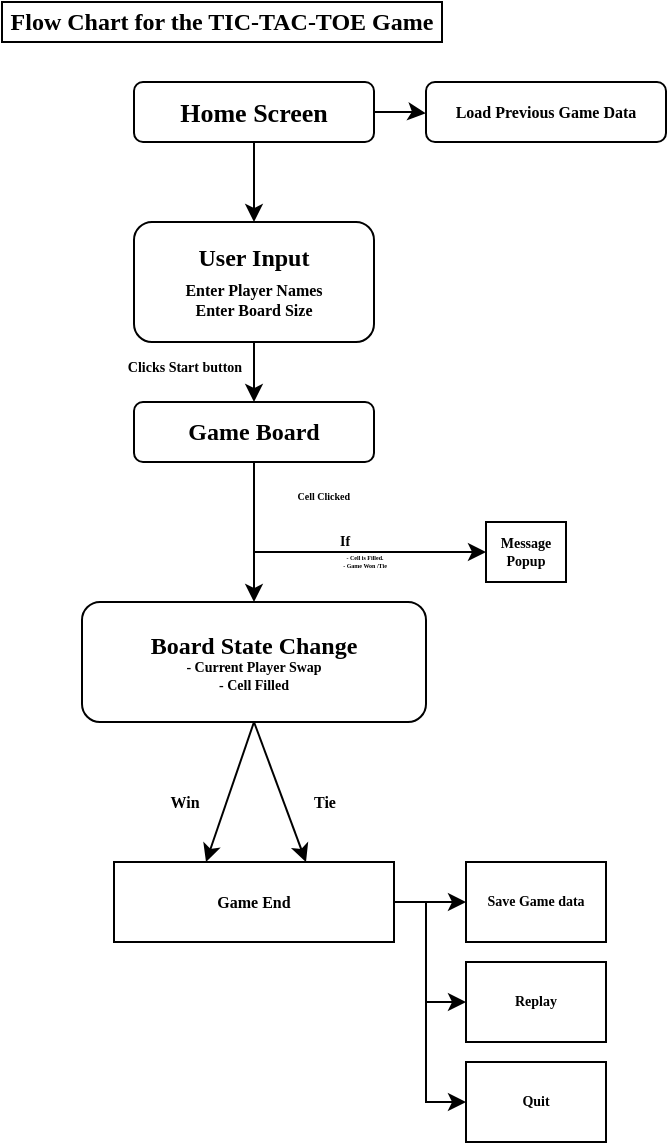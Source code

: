 <mxfile version="22.1.16" type="device">
  <diagram name="Page-1" id="hrp_5UvZl1f-MFLio78j">
    <mxGraphModel dx="287" dy="1295" grid="1" gridSize="10" guides="1" tooltips="1" connect="1" arrows="1" fold="1" page="1" pageScale="1" pageWidth="827" pageHeight="1169" math="0" shadow="0">
      <root>
        <mxCell id="0" />
        <mxCell id="1" parent="0" />
        <mxCell id="vpNG5Egz6Iyu_Kw6x0YY-3" style="edgeStyle=orthogonalEdgeStyle;rounded=0;orthogonalLoop=1;jettySize=auto;html=1;entryX=0.5;entryY=0;entryDx=0;entryDy=0;fontFamily=Times New Roman;fontStyle=1;align=center;labelBorderColor=none;" parent="1" source="vpNG5Egz6Iyu_Kw6x0YY-1" target="vpNG5Egz6Iyu_Kw6x0YY-2" edge="1">
          <mxGeometry relative="1" as="geometry" />
        </mxCell>
        <mxCell id="vpNG5Egz6Iyu_Kw6x0YY-1" value="User Input&lt;br&gt;&lt;div style=&quot;&quot;&gt;&lt;span style=&quot;font-size: 8px; background-color: initial;&quot;&gt;Enter Player Names&lt;/span&gt;&lt;/div&gt;&lt;font style=&quot;font-size: 8px;&quot;&gt;&lt;div style=&quot;&quot;&gt;&lt;span style=&quot;background-color: initial;&quot;&gt;Enter Board Size&lt;/span&gt;&lt;/div&gt;&lt;/font&gt;" style="rounded=1;whiteSpace=wrap;html=1;fontFamily=Times New Roman;fontStyle=1;align=center;labelBorderColor=none;" parent="1" vertex="1">
          <mxGeometry x="216" y="100" width="120" height="60" as="geometry" />
        </mxCell>
        <mxCell id="vpNG5Egz6Iyu_Kw6x0YY-9" style="edgeStyle=orthogonalEdgeStyle;rounded=0;orthogonalLoop=1;jettySize=auto;html=1;entryX=0.5;entryY=0;entryDx=0;entryDy=0;fontFamily=Times New Roman;fontStyle=1;align=center;labelBorderColor=none;" parent="1" source="vpNG5Egz6Iyu_Kw6x0YY-2" target="vpNG5Egz6Iyu_Kw6x0YY-5" edge="1">
          <mxGeometry relative="1" as="geometry" />
        </mxCell>
        <mxCell id="vpNG5Egz6Iyu_Kw6x0YY-2" value="Game Board" style="rounded=1;whiteSpace=wrap;html=1;fontFamily=Times New Roman;fontStyle=1;align=center;labelBorderColor=none;" parent="1" vertex="1">
          <mxGeometry x="216" y="190" width="120" height="30" as="geometry" />
        </mxCell>
        <mxCell id="vpNG5Egz6Iyu_Kw6x0YY-4" value="Clicks Start button" style="text;html=1;align=center;verticalAlign=middle;resizable=0;points=[];autosize=1;strokeColor=none;fillColor=none;fontSize=7;fontFamily=Times New Roman;fontStyle=1;labelBorderColor=none;" parent="1" vertex="1">
          <mxGeometry x="201" y="163" width="80" height="20" as="geometry" />
        </mxCell>
        <mxCell id="vpNG5Egz6Iyu_Kw6x0YY-5" value="Board State Change&lt;br&gt;&lt;div style=&quot;font-size: 7px;&quot;&gt;&lt;span style=&quot;background-color: initial;&quot;&gt;&lt;font style=&quot;font-size: 7px;&quot;&gt;- Current Player Swap&lt;/font&gt;&lt;/span&gt;&lt;/div&gt;&lt;div style=&quot;font-size: 7px;&quot;&gt;&lt;span style=&quot;background-color: initial;&quot;&gt;&lt;font style=&quot;font-size: 7px;&quot;&gt;- Cell Filled&lt;/font&gt;&lt;/span&gt;&lt;/div&gt;" style="rounded=1;whiteSpace=wrap;html=1;fontFamily=Times New Roman;fontStyle=1;align=center;labelBorderColor=none;" parent="1" vertex="1">
          <mxGeometry x="190" y="290" width="172" height="60" as="geometry" />
        </mxCell>
        <mxCell id="vpNG5Egz6Iyu_Kw6x0YY-10" value="&lt;font style=&quot;font-size: 5px;&quot;&gt;Cell Clicked&amp;nbsp;&lt;/font&gt;" style="text;html=1;align=center;verticalAlign=middle;resizable=0;points=[];autosize=1;strokeColor=none;fillColor=none;fontFamily=Times New Roman;fontStyle=1;labelBorderColor=none;" parent="1" vertex="1">
          <mxGeometry x="286" y="220" width="50" height="30" as="geometry" />
        </mxCell>
        <mxCell id="vpNG5Egz6Iyu_Kw6x0YY-12" value="Message Popup" style="rounded=0;whiteSpace=wrap;html=1;fontSize=7;fontFamily=Times New Roman;fontStyle=1;align=center;labelBorderColor=none;" parent="1" vertex="1">
          <mxGeometry x="392" y="250" width="40" height="30" as="geometry" />
        </mxCell>
        <mxCell id="vpNG5Egz6Iyu_Kw6x0YY-13" value="" style="endArrow=classic;html=1;rounded=0;fontFamily=Times New Roman;fontStyle=1;align=center;labelBorderColor=none;" parent="1" target="vpNG5Egz6Iyu_Kw6x0YY-12" edge="1">
          <mxGeometry width="50" height="50" relative="1" as="geometry">
            <mxPoint x="276" y="265" as="sourcePoint" />
            <mxPoint x="342" y="240" as="targetPoint" />
          </mxGeometry>
        </mxCell>
        <mxCell id="vpNG5Egz6Iyu_Kw6x0YY-15" value="If" style="text;html=1;align=center;verticalAlign=middle;resizable=0;points=[];autosize=1;strokeColor=none;fillColor=none;fontSize=7;fontFamily=Times New Roman;fontStyle=1;labelBorderColor=none;" parent="1" vertex="1">
          <mxGeometry x="306" y="250" width="30" height="20" as="geometry" />
        </mxCell>
        <mxCell id="vpNG5Egz6Iyu_Kw6x0YY-18" value="- Cell is Filled.&lt;br&gt;- Game Won /Tie" style="text;html=1;align=center;verticalAlign=top;resizable=0;points=[];autosize=1;strokeColor=none;fillColor=none;fontSize=3;fontFamily=Times New Roman;fontStyle=1;labelBorderColor=none;" parent="1" vertex="1">
          <mxGeometry x="306" y="260" width="50" height="20" as="geometry" />
        </mxCell>
        <mxCell id="njce3yzABHM6qHe3Wp5L-3" value="" style="endArrow=classic;html=1;rounded=0;exitX=0.5;exitY=1;exitDx=0;exitDy=0;fontFamily=Times New Roman;fontStyle=1;align=center;labelBorderColor=none;" parent="1" source="vpNG5Egz6Iyu_Kw6x0YY-5" edge="1">
          <mxGeometry width="50" height="50" relative="1" as="geometry">
            <mxPoint x="252" y="420" as="sourcePoint" />
            <mxPoint x="252" y="420" as="targetPoint" />
            <Array as="points" />
          </mxGeometry>
        </mxCell>
        <mxCell id="njce3yzABHM6qHe3Wp5L-4" value="" style="endArrow=classic;html=1;rounded=0;exitX=0.5;exitY=1;exitDx=0;exitDy=0;fontFamily=Times New Roman;fontStyle=1;align=center;labelBorderColor=none;" parent="1" source="vpNG5Egz6Iyu_Kw6x0YY-5" edge="1">
          <mxGeometry width="50" height="50" relative="1" as="geometry">
            <mxPoint x="286" y="360" as="sourcePoint" />
            <mxPoint x="302" y="420" as="targetPoint" />
          </mxGeometry>
        </mxCell>
        <mxCell id="njce3yzABHM6qHe3Wp5L-5" value="Win" style="text;html=1;align=center;verticalAlign=middle;resizable=0;points=[];autosize=1;strokeColor=none;fillColor=none;fontSize=8;fontFamily=Times New Roman;fontStyle=1;labelBorderColor=none;" parent="1" vertex="1">
          <mxGeometry x="221" y="380" width="40" height="20" as="geometry" />
        </mxCell>
        <mxCell id="njce3yzABHM6qHe3Wp5L-6" value="Tie" style="text;html=1;align=center;verticalAlign=middle;resizable=0;points=[];autosize=1;strokeColor=none;fillColor=none;fontSize=8;fontFamily=Times New Roman;fontStyle=1;labelBorderColor=none;" parent="1" vertex="1">
          <mxGeometry x="296" y="380" width="30" height="20" as="geometry" />
        </mxCell>
        <mxCell id="njce3yzABHM6qHe3Wp5L-8" style="edgeStyle=orthogonalEdgeStyle;rounded=0;orthogonalLoop=1;jettySize=auto;html=1;fontFamily=Times New Roman;fontStyle=1;align=center;labelBorderColor=none;" parent="1" source="njce3yzABHM6qHe3Wp5L-7" edge="1">
          <mxGeometry relative="1" as="geometry">
            <mxPoint x="382" y="440" as="targetPoint" />
          </mxGeometry>
        </mxCell>
        <mxCell id="njce3yzABHM6qHe3Wp5L-17" style="edgeStyle=orthogonalEdgeStyle;rounded=0;orthogonalLoop=1;jettySize=auto;html=1;entryX=0;entryY=0.5;entryDx=0;entryDy=0;fontFamily=Times New Roman;fontStyle=1;align=center;labelBorderColor=none;" parent="1" source="njce3yzABHM6qHe3Wp5L-7" target="njce3yzABHM6qHe3Wp5L-16" edge="1">
          <mxGeometry relative="1" as="geometry">
            <Array as="points">
              <mxPoint x="362" y="440" />
              <mxPoint x="362" y="490" />
            </Array>
          </mxGeometry>
        </mxCell>
        <mxCell id="njce3yzABHM6qHe3Wp5L-7" value="Game End" style="rounded=0;whiteSpace=wrap;html=1;fontSize=8;fontFamily=Times New Roman;fontStyle=1;align=center;labelBorderColor=none;" parent="1" vertex="1">
          <mxGeometry x="206" y="420" width="140" height="40" as="geometry" />
        </mxCell>
        <mxCell id="njce3yzABHM6qHe3Wp5L-9" value="Save Game data" style="rounded=0;whiteSpace=wrap;html=1;fontSize=7;fontFamily=Times New Roman;fontStyle=1;align=center;labelBorderColor=none;" parent="1" vertex="1">
          <mxGeometry x="382" y="420" width="70" height="40" as="geometry" />
        </mxCell>
        <mxCell id="njce3yzABHM6qHe3Wp5L-12" style="edgeStyle=orthogonalEdgeStyle;rounded=0;orthogonalLoop=1;jettySize=auto;html=1;entryX=0.5;entryY=0;entryDx=0;entryDy=0;fontFamily=Times New Roman;fontStyle=1;align=center;labelBorderColor=none;" parent="1" source="njce3yzABHM6qHe3Wp5L-11" target="vpNG5Egz6Iyu_Kw6x0YY-1" edge="1">
          <mxGeometry relative="1" as="geometry" />
        </mxCell>
        <mxCell id="njce3yzABHM6qHe3Wp5L-13" style="edgeStyle=orthogonalEdgeStyle;rounded=0;orthogonalLoop=1;jettySize=auto;html=1;entryX=-0.001;entryY=0.521;entryDx=0;entryDy=0;entryPerimeter=0;fontFamily=Times New Roman;fontStyle=1;align=center;labelBorderColor=none;" parent="1" source="njce3yzABHM6qHe3Wp5L-11" target="njce3yzABHM6qHe3Wp5L-14" edge="1">
          <mxGeometry relative="1" as="geometry">
            <mxPoint x="372" y="45" as="targetPoint" />
          </mxGeometry>
        </mxCell>
        <mxCell id="njce3yzABHM6qHe3Wp5L-11" value="&lt;font style=&quot;font-size: 13px;&quot;&gt;Home Screen&lt;/font&gt;" style="rounded=1;whiteSpace=wrap;html=1;fontFamily=Times New Roman;fontStyle=1;align=center;labelBorderColor=none;" parent="1" vertex="1">
          <mxGeometry x="216" y="30" width="120" height="30" as="geometry" />
        </mxCell>
        <mxCell id="njce3yzABHM6qHe3Wp5L-14" value="&lt;span&gt;Load Previous Game Data&lt;/span&gt;" style="rounded=1;whiteSpace=wrap;html=1;fontSize=8;fontFamily=Times New Roman;fontStyle=1;align=center;labelBorderColor=none;" parent="1" vertex="1">
          <mxGeometry x="362" y="30" width="120" height="30" as="geometry" />
        </mxCell>
        <mxCell id="njce3yzABHM6qHe3Wp5L-16" value="Replay" style="rounded=0;whiteSpace=wrap;html=1;fontSize=7;fontFamily=Times New Roman;fontStyle=1;align=center;labelBorderColor=none;" parent="1" vertex="1">
          <mxGeometry x="382" y="470" width="70" height="40" as="geometry" />
        </mxCell>
        <mxCell id="njce3yzABHM6qHe3Wp5L-18" value="Quit" style="rounded=0;whiteSpace=wrap;html=1;fontSize=7;fontFamily=Times New Roman;fontStyle=1;align=center;labelBorderColor=none;" parent="1" vertex="1">
          <mxGeometry x="382" y="520" width="70" height="40" as="geometry" />
        </mxCell>
        <mxCell id="njce3yzABHM6qHe3Wp5L-19" style="edgeStyle=orthogonalEdgeStyle;rounded=0;orthogonalLoop=1;jettySize=auto;html=1;entryX=0;entryY=0.5;entryDx=0;entryDy=0;fontFamily=Times New Roman;fontStyle=1;align=center;labelBorderColor=none;" parent="1" target="njce3yzABHM6qHe3Wp5L-18" edge="1">
          <mxGeometry relative="1" as="geometry">
            <mxPoint x="362" y="440" as="sourcePoint" />
            <mxPoint x="392" y="500" as="targetPoint" />
            <Array as="points">
              <mxPoint x="362" y="450" />
              <mxPoint x="362" y="540" />
            </Array>
          </mxGeometry>
        </mxCell>
        <mxCell id="xdyxsvlUVQJK1vRzxGZv-1" value="Flow Chart for the TIC-TAC-TOE Game" style="rounded=0;whiteSpace=wrap;html=1;fontFamily=Times New Roman;fontStyle=1;align=center;labelBorderColor=none;" vertex="1" parent="1">
          <mxGeometry x="150" y="-10" width="220" height="20" as="geometry" />
        </mxCell>
      </root>
    </mxGraphModel>
  </diagram>
</mxfile>
